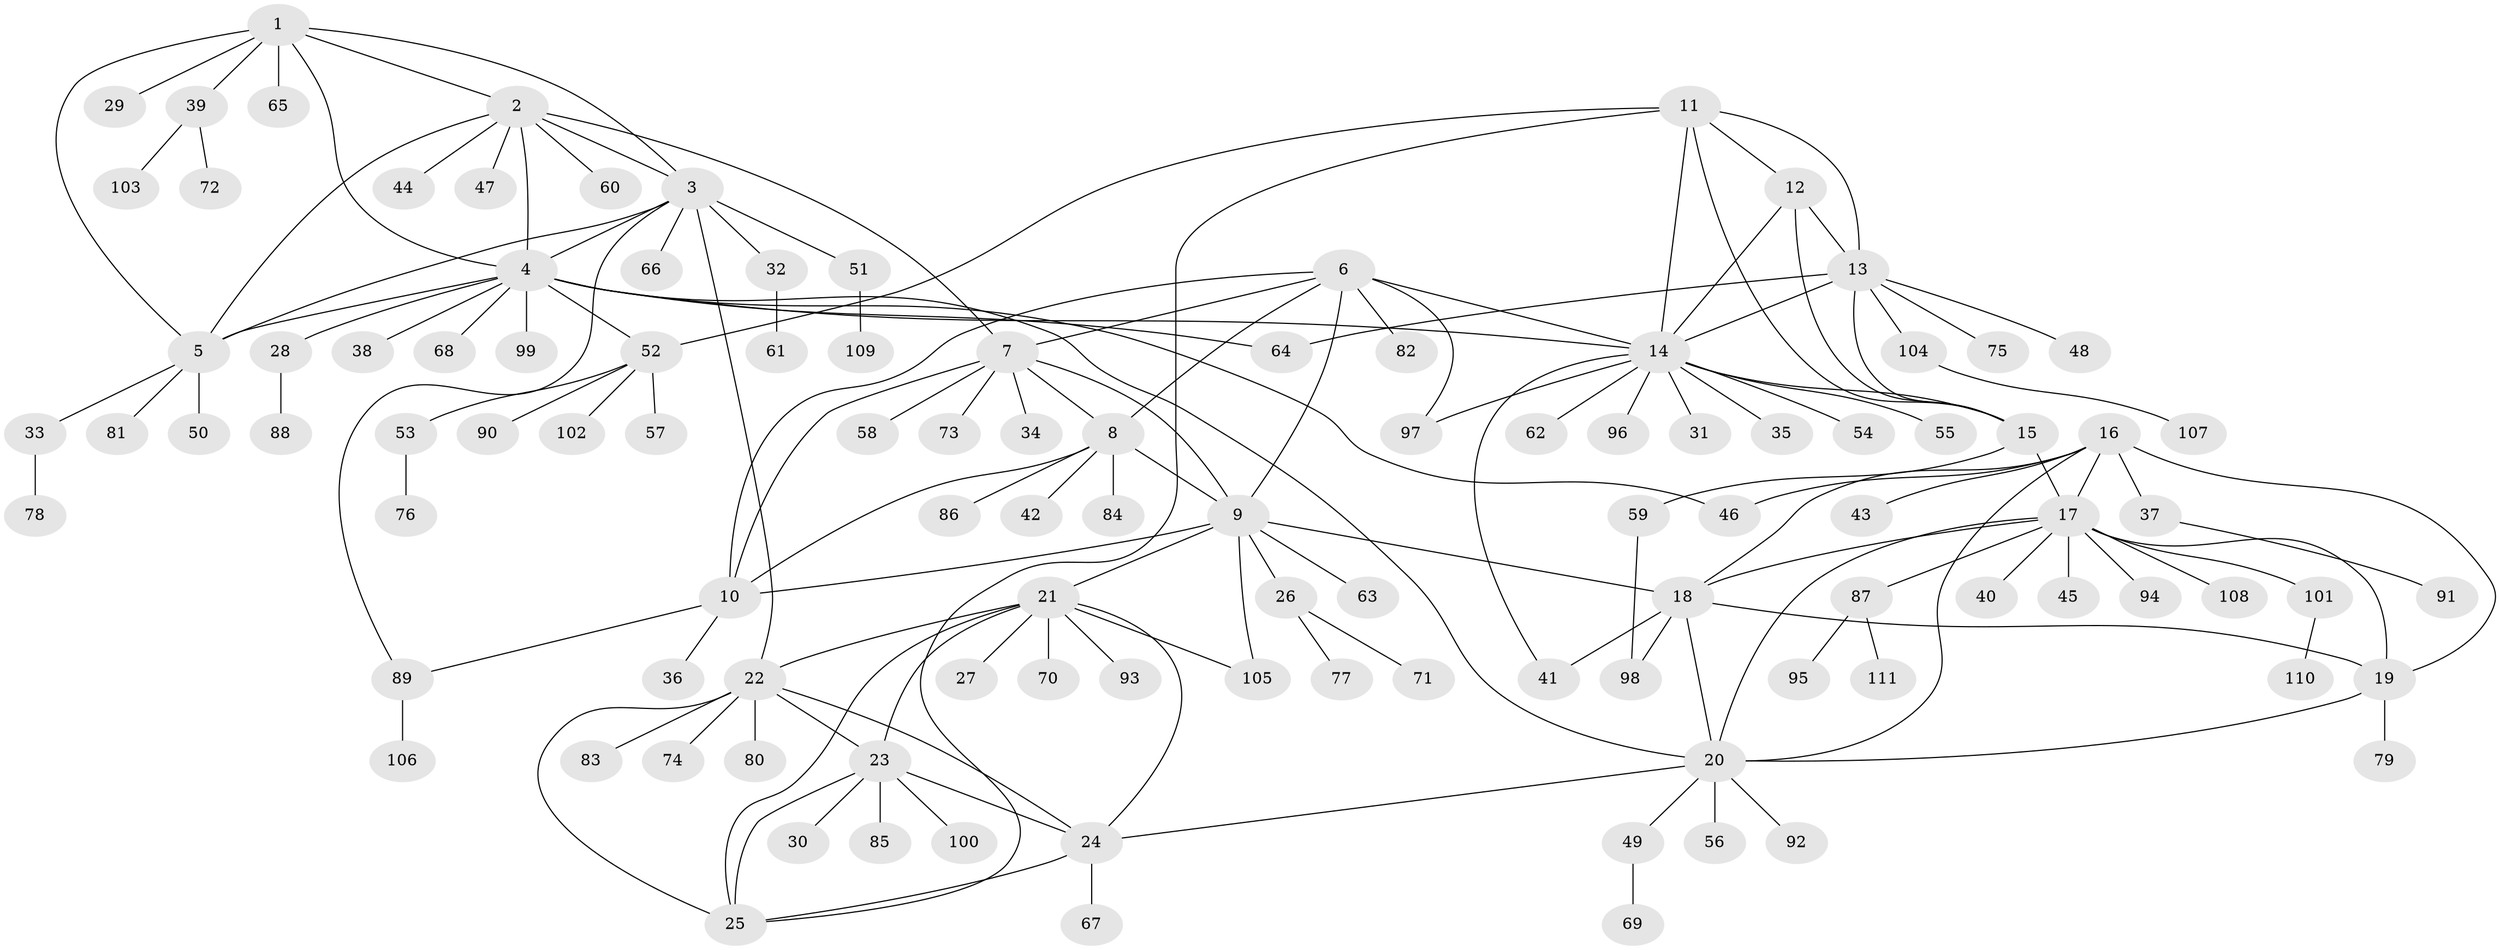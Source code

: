 // Generated by graph-tools (version 1.1) at 2025/26/03/09/25 03:26:46]
// undirected, 111 vertices, 154 edges
graph export_dot {
graph [start="1"]
  node [color=gray90,style=filled];
  1;
  2;
  3;
  4;
  5;
  6;
  7;
  8;
  9;
  10;
  11;
  12;
  13;
  14;
  15;
  16;
  17;
  18;
  19;
  20;
  21;
  22;
  23;
  24;
  25;
  26;
  27;
  28;
  29;
  30;
  31;
  32;
  33;
  34;
  35;
  36;
  37;
  38;
  39;
  40;
  41;
  42;
  43;
  44;
  45;
  46;
  47;
  48;
  49;
  50;
  51;
  52;
  53;
  54;
  55;
  56;
  57;
  58;
  59;
  60;
  61;
  62;
  63;
  64;
  65;
  66;
  67;
  68;
  69;
  70;
  71;
  72;
  73;
  74;
  75;
  76;
  77;
  78;
  79;
  80;
  81;
  82;
  83;
  84;
  85;
  86;
  87;
  88;
  89;
  90;
  91;
  92;
  93;
  94;
  95;
  96;
  97;
  98;
  99;
  100;
  101;
  102;
  103;
  104;
  105;
  106;
  107;
  108;
  109;
  110;
  111;
  1 -- 2;
  1 -- 3;
  1 -- 4;
  1 -- 5;
  1 -- 29;
  1 -- 39;
  1 -- 65;
  2 -- 3;
  2 -- 4;
  2 -- 5;
  2 -- 7;
  2 -- 44;
  2 -- 47;
  2 -- 60;
  3 -- 4;
  3 -- 5;
  3 -- 22;
  3 -- 32;
  3 -- 51;
  3 -- 66;
  3 -- 89;
  4 -- 5;
  4 -- 14;
  4 -- 20;
  4 -- 28;
  4 -- 38;
  4 -- 46;
  4 -- 52;
  4 -- 64;
  4 -- 68;
  4 -- 99;
  5 -- 33;
  5 -- 50;
  5 -- 81;
  6 -- 7;
  6 -- 8;
  6 -- 9;
  6 -- 10;
  6 -- 14;
  6 -- 82;
  6 -- 97;
  7 -- 8;
  7 -- 9;
  7 -- 10;
  7 -- 34;
  7 -- 58;
  7 -- 73;
  8 -- 9;
  8 -- 10;
  8 -- 42;
  8 -- 84;
  8 -- 86;
  9 -- 10;
  9 -- 18;
  9 -- 21;
  9 -- 26;
  9 -- 63;
  9 -- 105;
  10 -- 36;
  10 -- 89;
  11 -- 12;
  11 -- 13;
  11 -- 14;
  11 -- 15;
  11 -- 25;
  11 -- 52;
  12 -- 13;
  12 -- 14;
  12 -- 15;
  13 -- 14;
  13 -- 15;
  13 -- 48;
  13 -- 64;
  13 -- 75;
  13 -- 104;
  14 -- 15;
  14 -- 31;
  14 -- 35;
  14 -- 41;
  14 -- 54;
  14 -- 55;
  14 -- 62;
  14 -- 96;
  14 -- 97;
  15 -- 17;
  15 -- 59;
  16 -- 17;
  16 -- 18;
  16 -- 19;
  16 -- 20;
  16 -- 37;
  16 -- 43;
  16 -- 46;
  17 -- 18;
  17 -- 19;
  17 -- 20;
  17 -- 40;
  17 -- 45;
  17 -- 87;
  17 -- 94;
  17 -- 101;
  17 -- 108;
  18 -- 19;
  18 -- 20;
  18 -- 41;
  18 -- 98;
  19 -- 20;
  19 -- 79;
  20 -- 24;
  20 -- 49;
  20 -- 56;
  20 -- 92;
  21 -- 22;
  21 -- 23;
  21 -- 24;
  21 -- 25;
  21 -- 27;
  21 -- 70;
  21 -- 93;
  21 -- 105;
  22 -- 23;
  22 -- 24;
  22 -- 25;
  22 -- 74;
  22 -- 80;
  22 -- 83;
  23 -- 24;
  23 -- 25;
  23 -- 30;
  23 -- 85;
  23 -- 100;
  24 -- 25;
  24 -- 67;
  26 -- 71;
  26 -- 77;
  28 -- 88;
  32 -- 61;
  33 -- 78;
  37 -- 91;
  39 -- 72;
  39 -- 103;
  49 -- 69;
  51 -- 109;
  52 -- 53;
  52 -- 57;
  52 -- 90;
  52 -- 102;
  53 -- 76;
  59 -- 98;
  87 -- 95;
  87 -- 111;
  89 -- 106;
  101 -- 110;
  104 -- 107;
}
